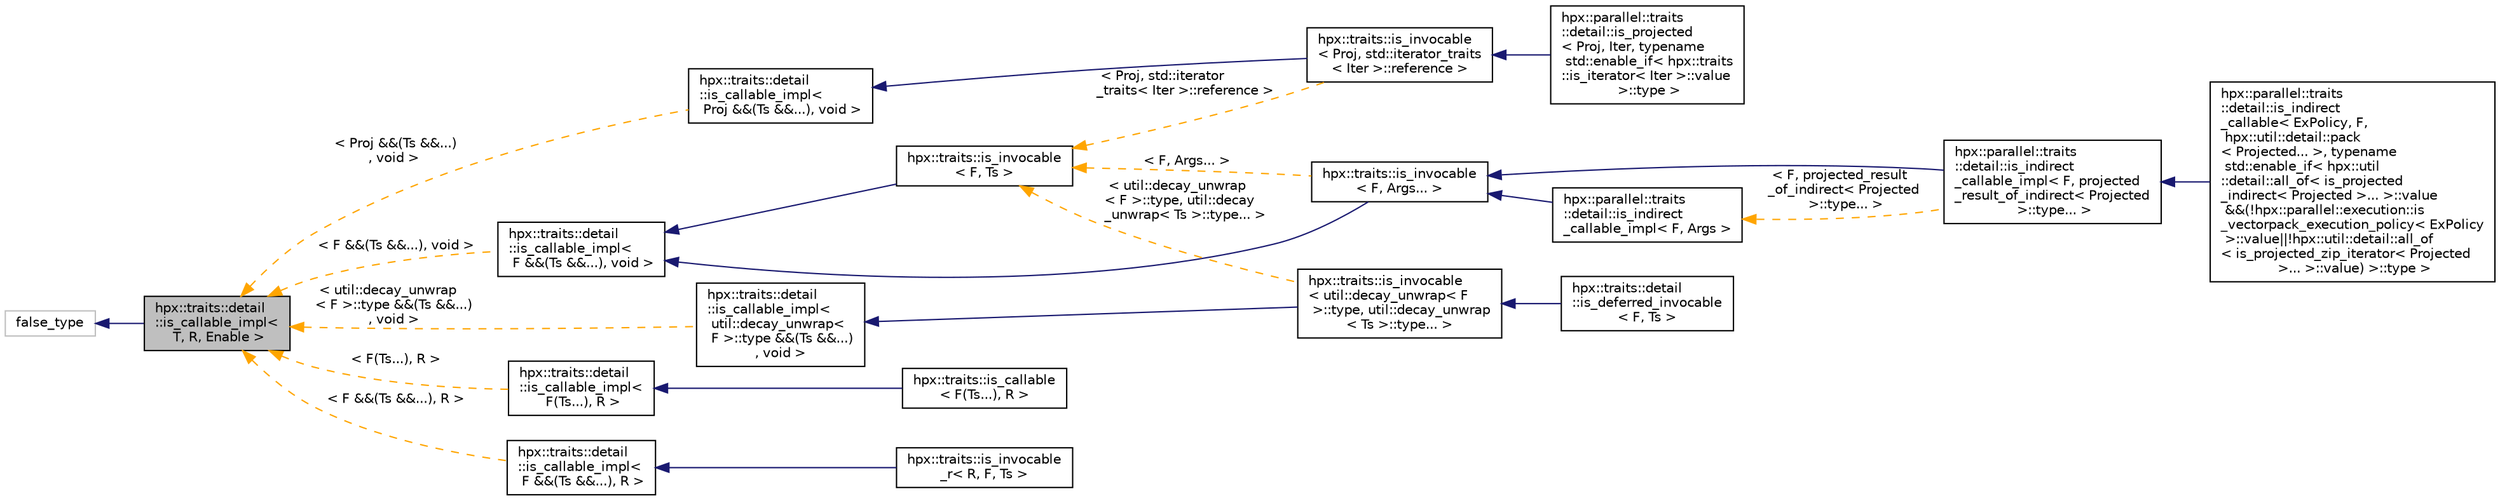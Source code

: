digraph "hpx::traits::detail::is_callable_impl&lt; T, R, Enable &gt;"
{
  edge [fontname="Helvetica",fontsize="10",labelfontname="Helvetica",labelfontsize="10"];
  node [fontname="Helvetica",fontsize="10",shape=record];
  rankdir="LR";
  Node0 [label="hpx::traits::detail\l::is_callable_impl\<\l T, R, Enable \>",height=0.2,width=0.4,color="black", fillcolor="grey75", style="filled", fontcolor="black"];
  Node1 -> Node0 [dir="back",color="midnightblue",fontsize="10",style="solid",fontname="Helvetica"];
  Node1 [label="false_type",height=0.2,width=0.4,color="grey75", fillcolor="white", style="filled"];
  Node0 -> Node2 [dir="back",color="orange",fontsize="10",style="dashed",label=" \< Proj &&(Ts &&...)\l, void \>" ,fontname="Helvetica"];
  Node2 [label="hpx::traits::detail\l::is_callable_impl\<\l Proj &&(Ts &&...), void \>",height=0.2,width=0.4,color="black", fillcolor="white", style="filled",URL="$d2/d40/structhpx_1_1traits_1_1detail_1_1is__callable__impl.html"];
  Node2 -> Node3 [dir="back",color="midnightblue",fontsize="10",style="solid",fontname="Helvetica"];
  Node3 [label="hpx::traits::is_invocable\l\< Proj, std::iterator_traits\l\< Iter \>::reference \>",height=0.2,width=0.4,color="black", fillcolor="white", style="filled",URL="$d1/d49/structhpx_1_1traits_1_1is__invocable.html"];
  Node3 -> Node4 [dir="back",color="midnightblue",fontsize="10",style="solid",fontname="Helvetica"];
  Node4 [label="hpx::parallel::traits\l::detail::is_projected\l\< Proj, Iter, typename\l std::enable_if\< hpx::traits\l::is_iterator\< Iter \>::value\l \>::type \>",height=0.2,width=0.4,color="black", fillcolor="white", style="filled",URL="$d6/d24/structhpx_1_1parallel_1_1traits_1_1detail_1_1is__projected_3_01_proj_00_01_iter_00_01typename_01cc77797ebbc8e34284f1779bdd547bd9.html"];
  Node0 -> Node5 [dir="back",color="orange",fontsize="10",style="dashed",label=" \< util::decay_unwrap\l\< F \>::type &&(Ts &&...)\l, void \>" ,fontname="Helvetica"];
  Node5 [label="hpx::traits::detail\l::is_callable_impl\<\l util::decay_unwrap\<\l F \>::type &&(Ts &&...)\l, void \>",height=0.2,width=0.4,color="black", fillcolor="white", style="filled",URL="$d2/d40/structhpx_1_1traits_1_1detail_1_1is__callable__impl.html"];
  Node5 -> Node6 [dir="back",color="midnightblue",fontsize="10",style="solid",fontname="Helvetica"];
  Node6 [label="hpx::traits::is_invocable\l\< util::decay_unwrap\< F\l \>::type, util::decay_unwrap\l\< Ts \>::type... \>",height=0.2,width=0.4,color="black", fillcolor="white", style="filled",URL="$d1/d49/structhpx_1_1traits_1_1is__invocable.html"];
  Node6 -> Node7 [dir="back",color="midnightblue",fontsize="10",style="solid",fontname="Helvetica"];
  Node7 [label="hpx::traits::detail\l::is_deferred_invocable\l\< F, Ts \>",height=0.2,width=0.4,color="black", fillcolor="white", style="filled",URL="$da/d25/structhpx_1_1traits_1_1detail_1_1is__deferred__invocable.html"];
  Node0 -> Node8 [dir="back",color="orange",fontsize="10",style="dashed",label=" \< F(Ts...), R \>" ,fontname="Helvetica"];
  Node8 [label="hpx::traits::detail\l::is_callable_impl\<\l F(Ts...), R \>",height=0.2,width=0.4,color="black", fillcolor="white", style="filled",URL="$d2/d40/structhpx_1_1traits_1_1detail_1_1is__callable__impl.html"];
  Node8 -> Node9 [dir="back",color="midnightblue",fontsize="10",style="solid",fontname="Helvetica"];
  Node9 [label="hpx::traits::is_callable\l\< F(Ts...), R \>",height=0.2,width=0.4,color="black", fillcolor="white", style="filled",URL="$d4/d5c/structhpx_1_1traits_1_1is__callable_3_01_f_07_ts_8_8_8_08_00_01_r_01_4.html"];
  Node0 -> Node10 [dir="back",color="orange",fontsize="10",style="dashed",label=" \< F &&(Ts &&...), R \>" ,fontname="Helvetica"];
  Node10 [label="hpx::traits::detail\l::is_callable_impl\<\l F &&(Ts &&...), R \>",height=0.2,width=0.4,color="black", fillcolor="white", style="filled",URL="$d2/d40/structhpx_1_1traits_1_1detail_1_1is__callable__impl.html"];
  Node10 -> Node11 [dir="back",color="midnightblue",fontsize="10",style="solid",fontname="Helvetica"];
  Node11 [label="hpx::traits::is_invocable\l_r\< R, F, Ts \>",height=0.2,width=0.4,color="black", fillcolor="white", style="filled",URL="$dc/d77/structhpx_1_1traits_1_1is__invocable__r.html"];
  Node0 -> Node12 [dir="back",color="orange",fontsize="10",style="dashed",label=" \< F &&(Ts &&...), void \>" ,fontname="Helvetica"];
  Node12 [label="hpx::traits::detail\l::is_callable_impl\<\l F &&(Ts &&...), void \>",height=0.2,width=0.4,color="black", fillcolor="white", style="filled",URL="$d2/d40/structhpx_1_1traits_1_1detail_1_1is__callable__impl.html"];
  Node12 -> Node13 [dir="back",color="midnightblue",fontsize="10",style="solid",fontname="Helvetica"];
  Node13 [label="hpx::traits::is_invocable\l\< F, Ts \>",height=0.2,width=0.4,color="black", fillcolor="white", style="filled",URL="$d1/d49/structhpx_1_1traits_1_1is__invocable.html"];
  Node13 -> Node6 [dir="back",color="orange",fontsize="10",style="dashed",label=" \< util::decay_unwrap\l\< F \>::type, util::decay\l_unwrap\< Ts \>::type... \>" ,fontname="Helvetica"];
  Node13 -> Node3 [dir="back",color="orange",fontsize="10",style="dashed",label=" \< Proj, std::iterator\l_traits\< Iter \>::reference \>" ,fontname="Helvetica"];
  Node13 -> Node14 [dir="back",color="orange",fontsize="10",style="dashed",label=" \< F, Args... \>" ,fontname="Helvetica"];
  Node14 [label="hpx::traits::is_invocable\l\< F, Args... \>",height=0.2,width=0.4,color="black", fillcolor="white", style="filled",URL="$d1/d49/structhpx_1_1traits_1_1is__invocable.html"];
  Node14 -> Node15 [dir="back",color="midnightblue",fontsize="10",style="solid",fontname="Helvetica"];
  Node15 [label="hpx::parallel::traits\l::detail::is_indirect\l_callable_impl\< F, Args \>",height=0.2,width=0.4,color="black", fillcolor="white", style="filled",URL="$d0/d45/structhpx_1_1parallel_1_1traits_1_1detail_1_1is__indirect__callable__impl.html"];
  Node15 -> Node16 [dir="back",color="orange",fontsize="10",style="dashed",label=" \< F, projected_result\l_of_indirect\< Projected\l \>::type... \>" ,fontname="Helvetica"];
  Node16 [label="hpx::parallel::traits\l::detail::is_indirect\l_callable_impl\< F, projected\l_result_of_indirect\< Projected\l \>::type... \>",height=0.2,width=0.4,color="black", fillcolor="white", style="filled",URL="$d0/d45/structhpx_1_1parallel_1_1traits_1_1detail_1_1is__indirect__callable__impl.html"];
  Node16 -> Node17 [dir="back",color="midnightblue",fontsize="10",style="solid",fontname="Helvetica"];
  Node17 [label="hpx::parallel::traits\l::detail::is_indirect\l_callable\< ExPolicy, F,\l hpx::util::detail::pack\l\< Projected... \>, typename\l std::enable_if\< hpx::util\l::detail::all_of\< is_projected\l_indirect\< Projected \>... \>::value\l &&(!hpx::parallel::execution::is\l_vectorpack_execution_policy\< ExPolicy\l \>::value\|\|!hpx::util::detail::all_of\l\< is_projected_zip_iterator\< Projected\l \>... \>::value) \>::type \>",height=0.2,width=0.4,color="black", fillcolor="white", style="filled",URL="$d4/d83/structhpx_1_1parallel_1_1traits_1_1detail_1_1is__indirect__callable_3_01_ex_policy_00_01_f_00_019e7b55b3a3c444d4e3e9feadbfd291f7.html"];
  Node14 -> Node16 [dir="back",color="midnightblue",fontsize="10",style="solid",fontname="Helvetica"];
  Node12 -> Node14 [dir="back",color="midnightblue",fontsize="10",style="solid",fontname="Helvetica"];
}
